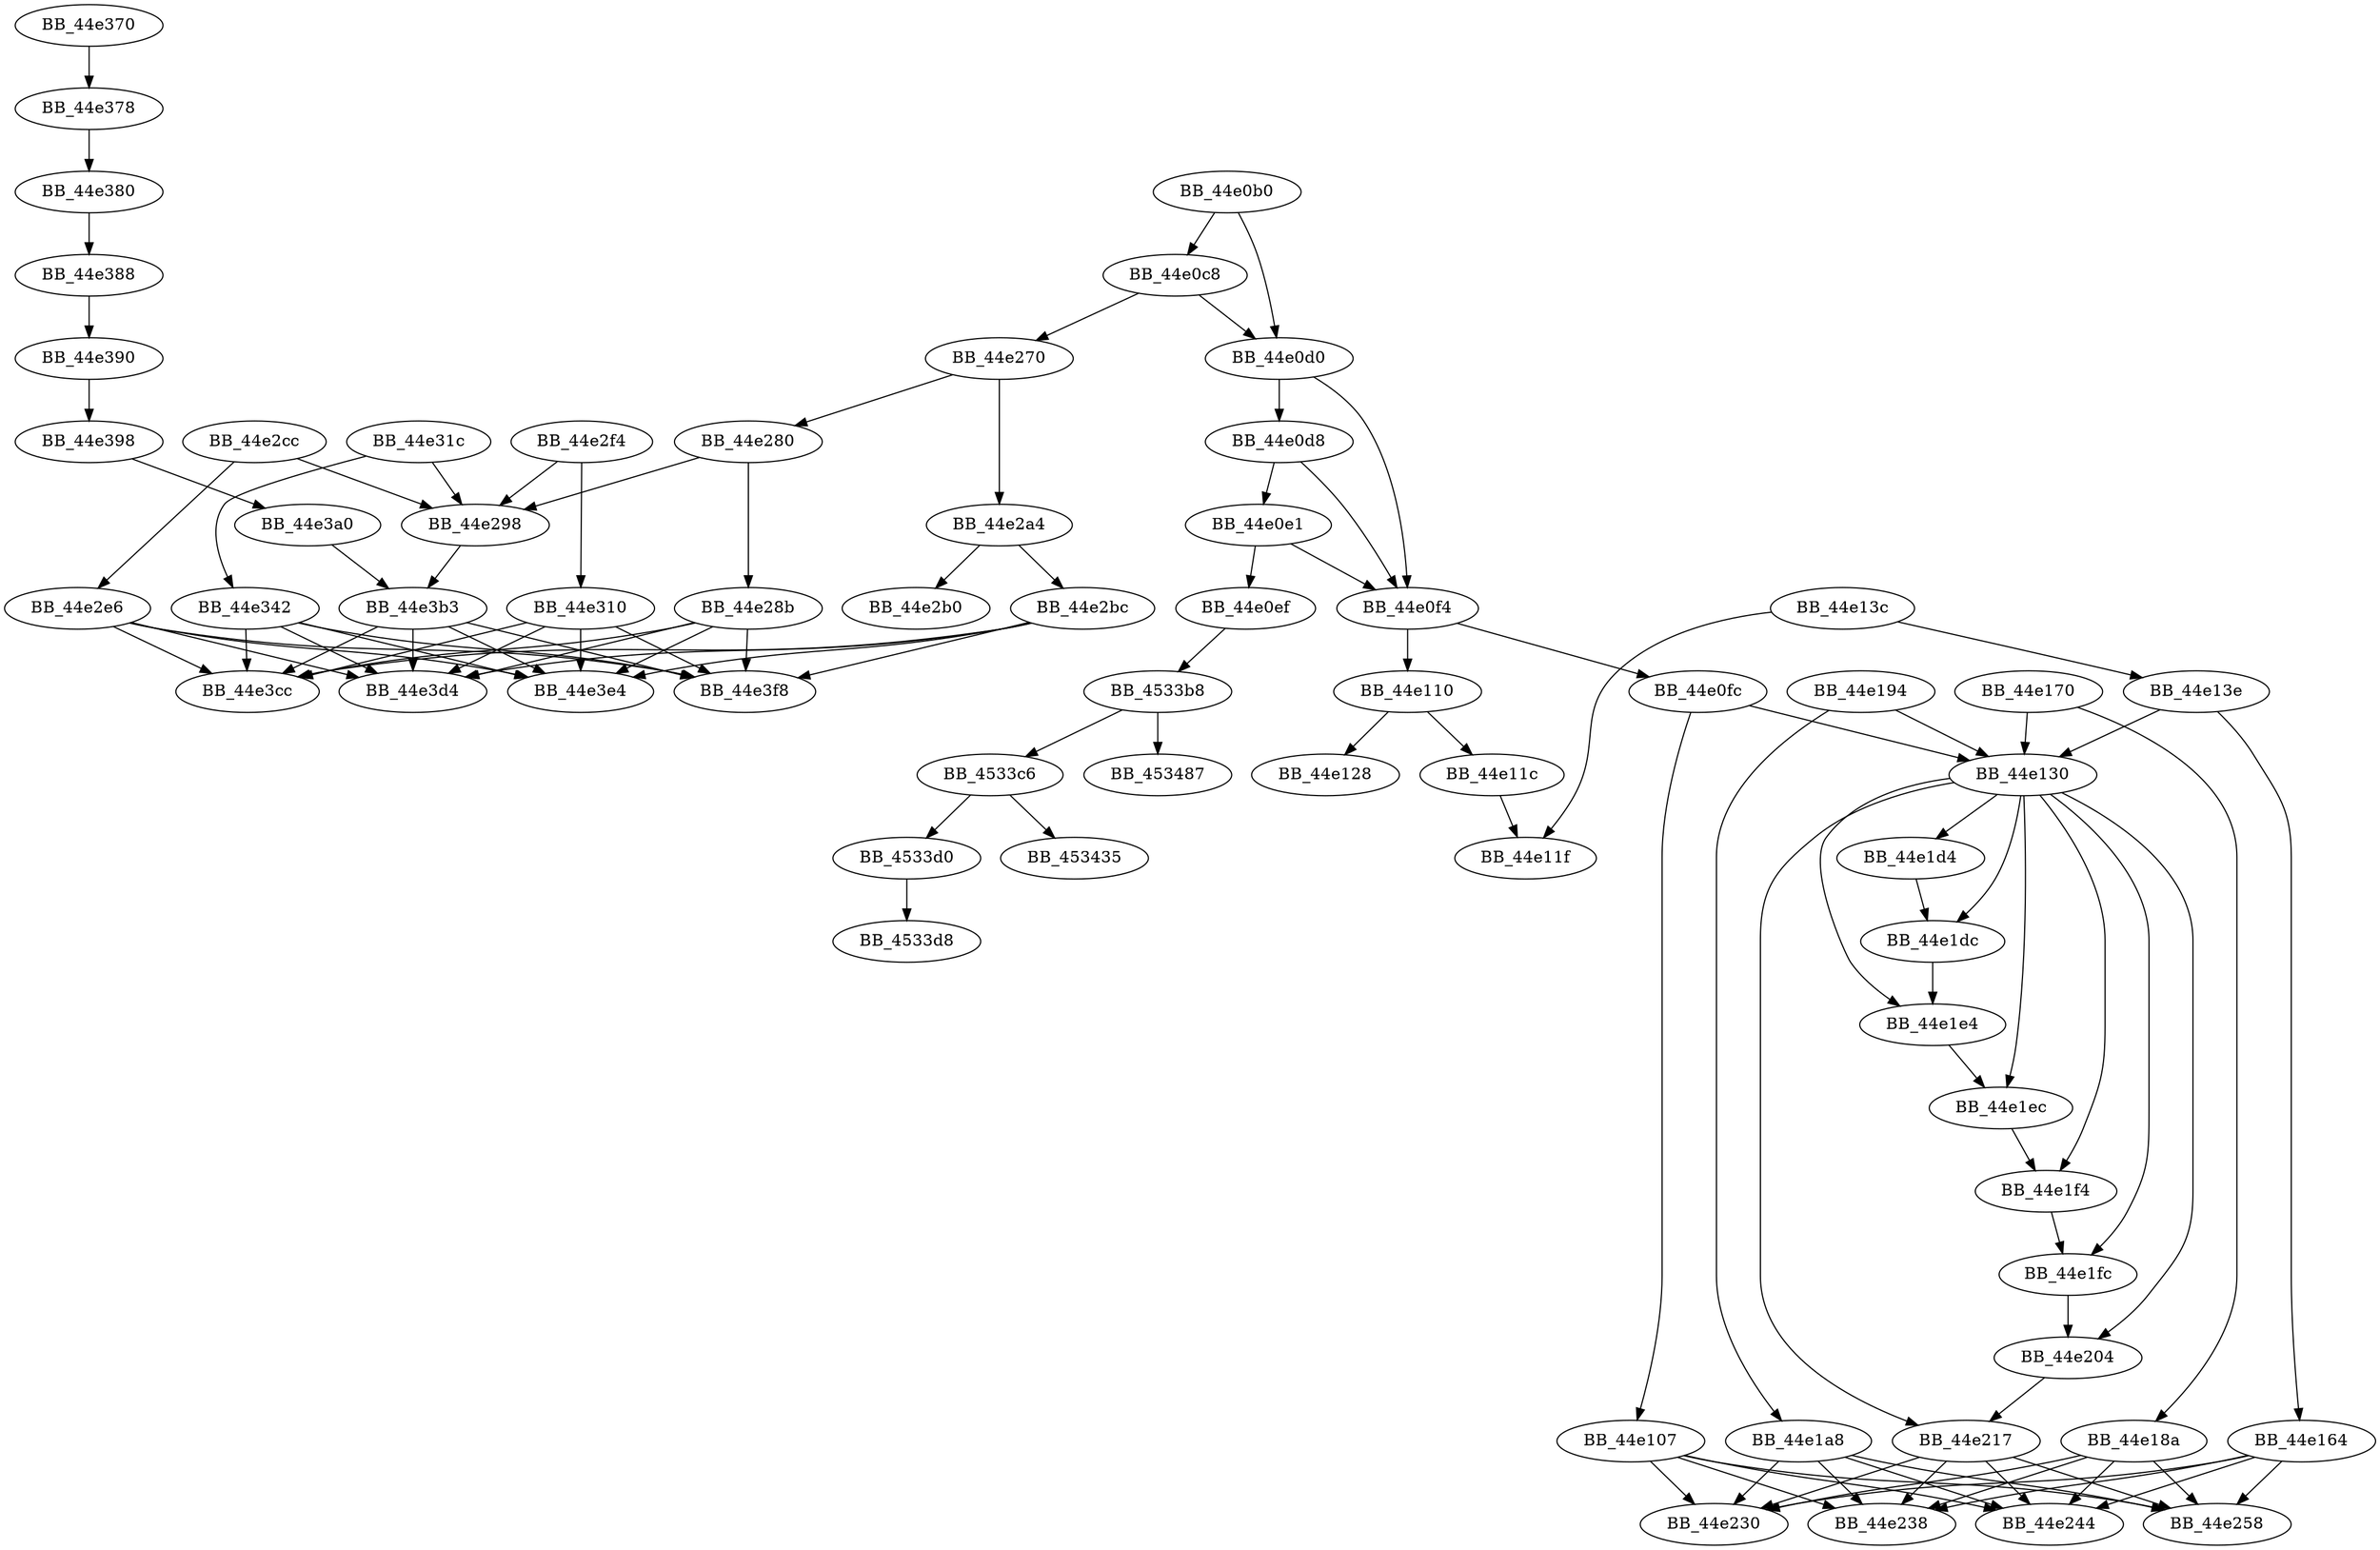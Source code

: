 DiGraph sub_44E0B0{
BB_44e0b0->BB_44e0c8
BB_44e0b0->BB_44e0d0
BB_44e0c8->BB_44e0d0
BB_44e0c8->BB_44e270
BB_44e0d0->BB_44e0d8
BB_44e0d0->BB_44e0f4
BB_44e0d8->BB_44e0e1
BB_44e0d8->BB_44e0f4
BB_44e0e1->BB_44e0ef
BB_44e0e1->BB_44e0f4
BB_44e0ef->BB_4533b8
BB_44e0f4->BB_44e0fc
BB_44e0f4->BB_44e110
BB_44e0fc->BB_44e107
BB_44e0fc->BB_44e130
BB_44e107->BB_44e230
BB_44e107->BB_44e238
BB_44e107->BB_44e244
BB_44e107->BB_44e258
BB_44e110->BB_44e11c
BB_44e110->BB_44e128
BB_44e11c->BB_44e11f
BB_44e130->BB_44e1d4
BB_44e130->BB_44e1dc
BB_44e130->BB_44e1e4
BB_44e130->BB_44e1ec
BB_44e130->BB_44e1f4
BB_44e130->BB_44e1fc
BB_44e130->BB_44e204
BB_44e130->BB_44e217
BB_44e13c->BB_44e11f
BB_44e13c->BB_44e13e
BB_44e13e->BB_44e130
BB_44e13e->BB_44e164
BB_44e164->BB_44e230
BB_44e164->BB_44e238
BB_44e164->BB_44e244
BB_44e164->BB_44e258
BB_44e170->BB_44e130
BB_44e170->BB_44e18a
BB_44e18a->BB_44e230
BB_44e18a->BB_44e238
BB_44e18a->BB_44e244
BB_44e18a->BB_44e258
BB_44e194->BB_44e130
BB_44e194->BB_44e1a8
BB_44e1a8->BB_44e230
BB_44e1a8->BB_44e238
BB_44e1a8->BB_44e244
BB_44e1a8->BB_44e258
BB_44e1d4->BB_44e1dc
BB_44e1dc->BB_44e1e4
BB_44e1e4->BB_44e1ec
BB_44e1ec->BB_44e1f4
BB_44e1f4->BB_44e1fc
BB_44e1fc->BB_44e204
BB_44e204->BB_44e217
BB_44e217->BB_44e230
BB_44e217->BB_44e238
BB_44e217->BB_44e244
BB_44e217->BB_44e258
BB_44e270->BB_44e280
BB_44e270->BB_44e2a4
BB_44e280->BB_44e28b
BB_44e280->BB_44e298
BB_44e28b->BB_44e3cc
BB_44e28b->BB_44e3d4
BB_44e28b->BB_44e3e4
BB_44e28b->BB_44e3f8
BB_44e298->BB_44e3b3
BB_44e2a4->BB_44e2b0
BB_44e2a4->BB_44e2bc
BB_44e2bc->BB_44e3cc
BB_44e2bc->BB_44e3d4
BB_44e2bc->BB_44e3e4
BB_44e2bc->BB_44e3f8
BB_44e2cc->BB_44e298
BB_44e2cc->BB_44e2e6
BB_44e2e6->BB_44e3cc
BB_44e2e6->BB_44e3d4
BB_44e2e6->BB_44e3e4
BB_44e2e6->BB_44e3f8
BB_44e2f4->BB_44e298
BB_44e2f4->BB_44e310
BB_44e310->BB_44e3cc
BB_44e310->BB_44e3d4
BB_44e310->BB_44e3e4
BB_44e310->BB_44e3f8
BB_44e31c->BB_44e298
BB_44e31c->BB_44e342
BB_44e342->BB_44e3cc
BB_44e342->BB_44e3d4
BB_44e342->BB_44e3e4
BB_44e342->BB_44e3f8
BB_44e370->BB_44e378
BB_44e378->BB_44e380
BB_44e380->BB_44e388
BB_44e388->BB_44e390
BB_44e390->BB_44e398
BB_44e398->BB_44e3a0
BB_44e3a0->BB_44e3b3
BB_44e3b3->BB_44e3cc
BB_44e3b3->BB_44e3d4
BB_44e3b3->BB_44e3e4
BB_44e3b3->BB_44e3f8
BB_4533b8->BB_4533c6
BB_4533b8->BB_453487
BB_4533c6->BB_4533d0
BB_4533c6->BB_453435
BB_4533d0->BB_4533d8
}
